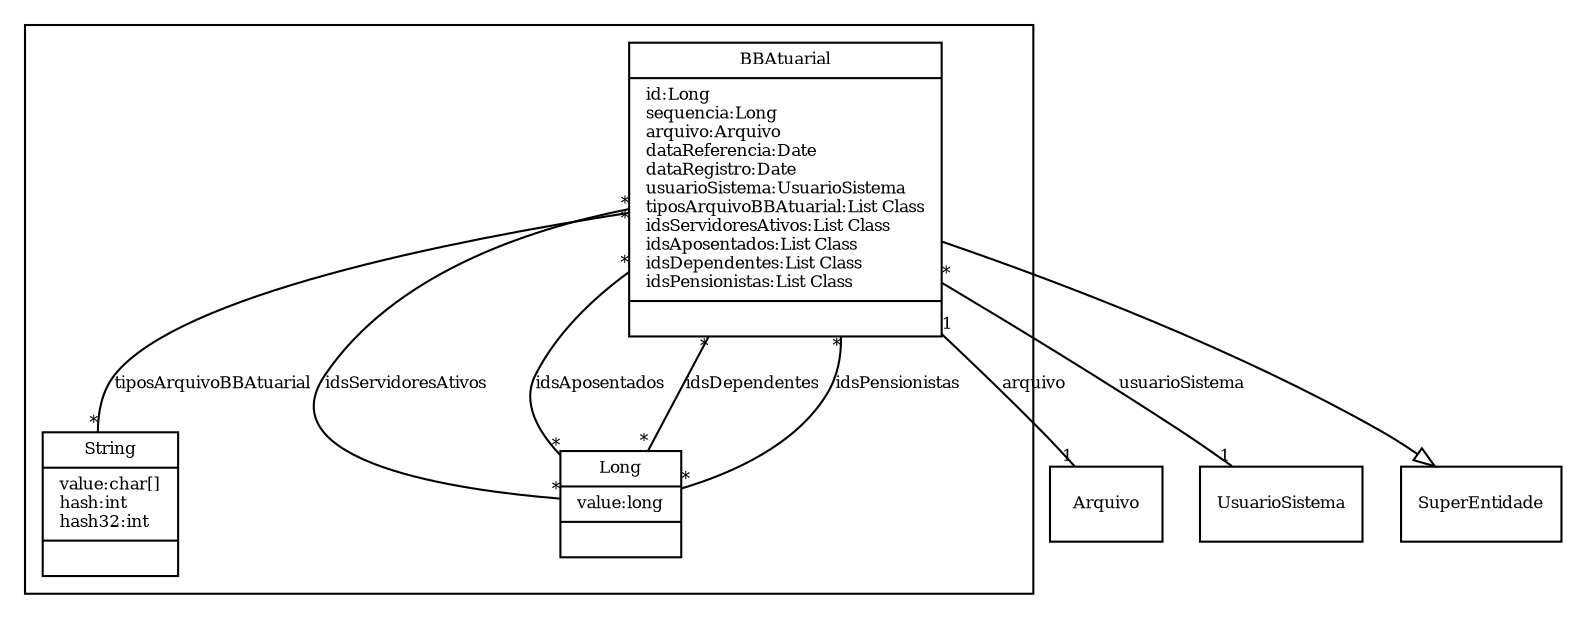 digraph G{
fontname = "Times-Roman"
fontsize = 8

node [
        fontname = "Times-Roman"
        fontsize = 8
        shape = "record"
]

edge [
        fontname = "Times-Roman"
        fontsize = 8
]

subgraph clusterGERAR__ATUARIAL
{
BBAtuarial [label = "{BBAtuarial|id:Long\lsequencia:Long\larquivo:Arquivo\ldataReferencia:Date\ldataRegistro:Date\lusuarioSistema:UsuarioSistema\ltiposArquivoBBAtuarial:List Class\lidsServidoresAtivos:List Class\lidsAposentados:List Class\lidsDependentes:List Class\lidsPensionistas:List Class\l|\l}"]
String [label = "{String|value:char[]\lhash:int\lhash32:int\l|\l}"]
Long [label = "{Long|value:long\l|\l}"]
}
edge [arrowhead = "none" headlabel = "1" taillabel = "1"] BBAtuarial -> Arquivo [label = "arquivo"]
edge [arrowhead = "none" headlabel = "1" taillabel = "*"] BBAtuarial -> UsuarioSistema [label = "usuarioSistema"]
edge [arrowhead = "none" headlabel = "*" taillabel = "*"] BBAtuarial -> String [label = "tiposArquivoBBAtuarial"]
edge [arrowhead = "none" headlabel = "*" taillabel = "*"] BBAtuarial -> Long [label = "idsServidoresAtivos"]
edge [arrowhead = "none" headlabel = "*" taillabel = "*"] BBAtuarial -> Long [label = "idsAposentados"]
edge [arrowhead = "none" headlabel = "*" taillabel = "*"] BBAtuarial -> Long [label = "idsDependentes"]
edge [arrowhead = "none" headlabel = "*" taillabel = "*"] BBAtuarial -> Long [label = "idsPensionistas"]
edge [ arrowhead = "empty" headlabel = "" taillabel = ""] BBAtuarial -> SuperEntidade
}
